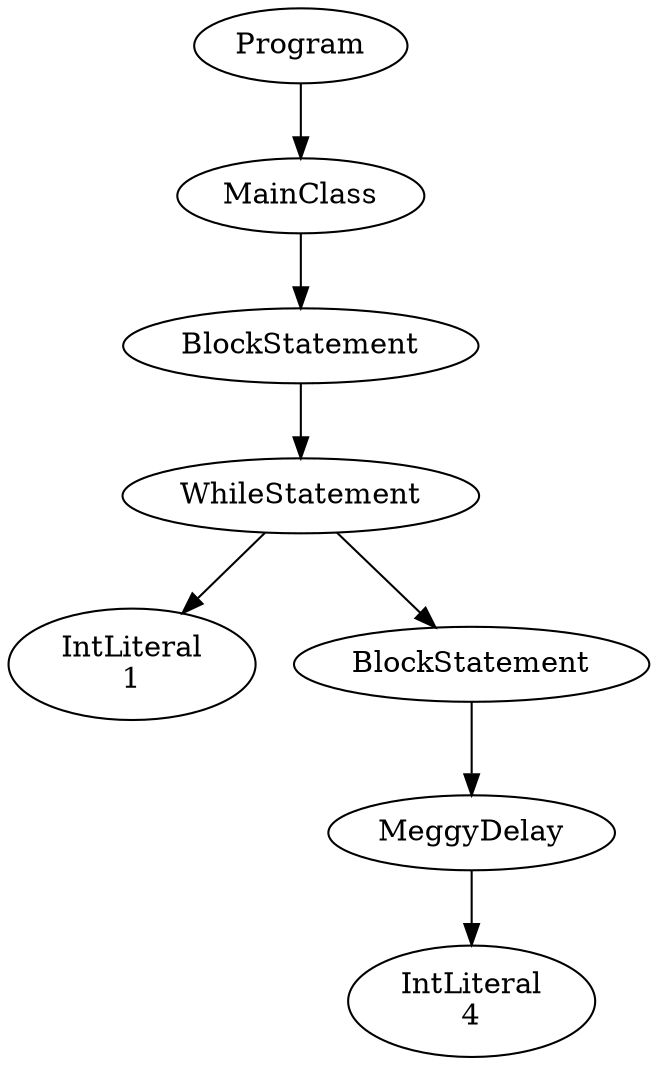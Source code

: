 digraph ASTGraph {
0 [ label="Program" ];
1 [ label="MainClass" ];
0 -> 1
2 [ label="BlockStatement" ];
1 -> 2
3 [ label="WhileStatement" ];
2 -> 3
4 [ label="IntLiteral\n1" ];
3 -> 4
5 [ label="BlockStatement" ];
3 -> 5
6 [ label="MeggyDelay" ];
5 -> 6
7 [ label="IntLiteral\n4" ];
6 -> 7
}
